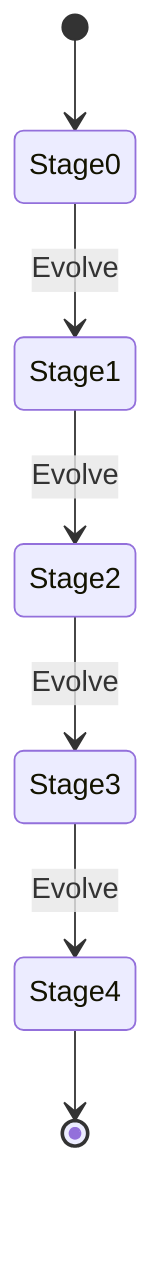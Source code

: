 stateDiagram-v2
    [*] --> Stage0
    Stage0 --> Stage1: Evolve
    Stage1 --> Stage2: Evolve
    Stage2 --> Stage3: Evolve
    Stage3 --> Stage4: Evolve
    Stage4 --> [*]